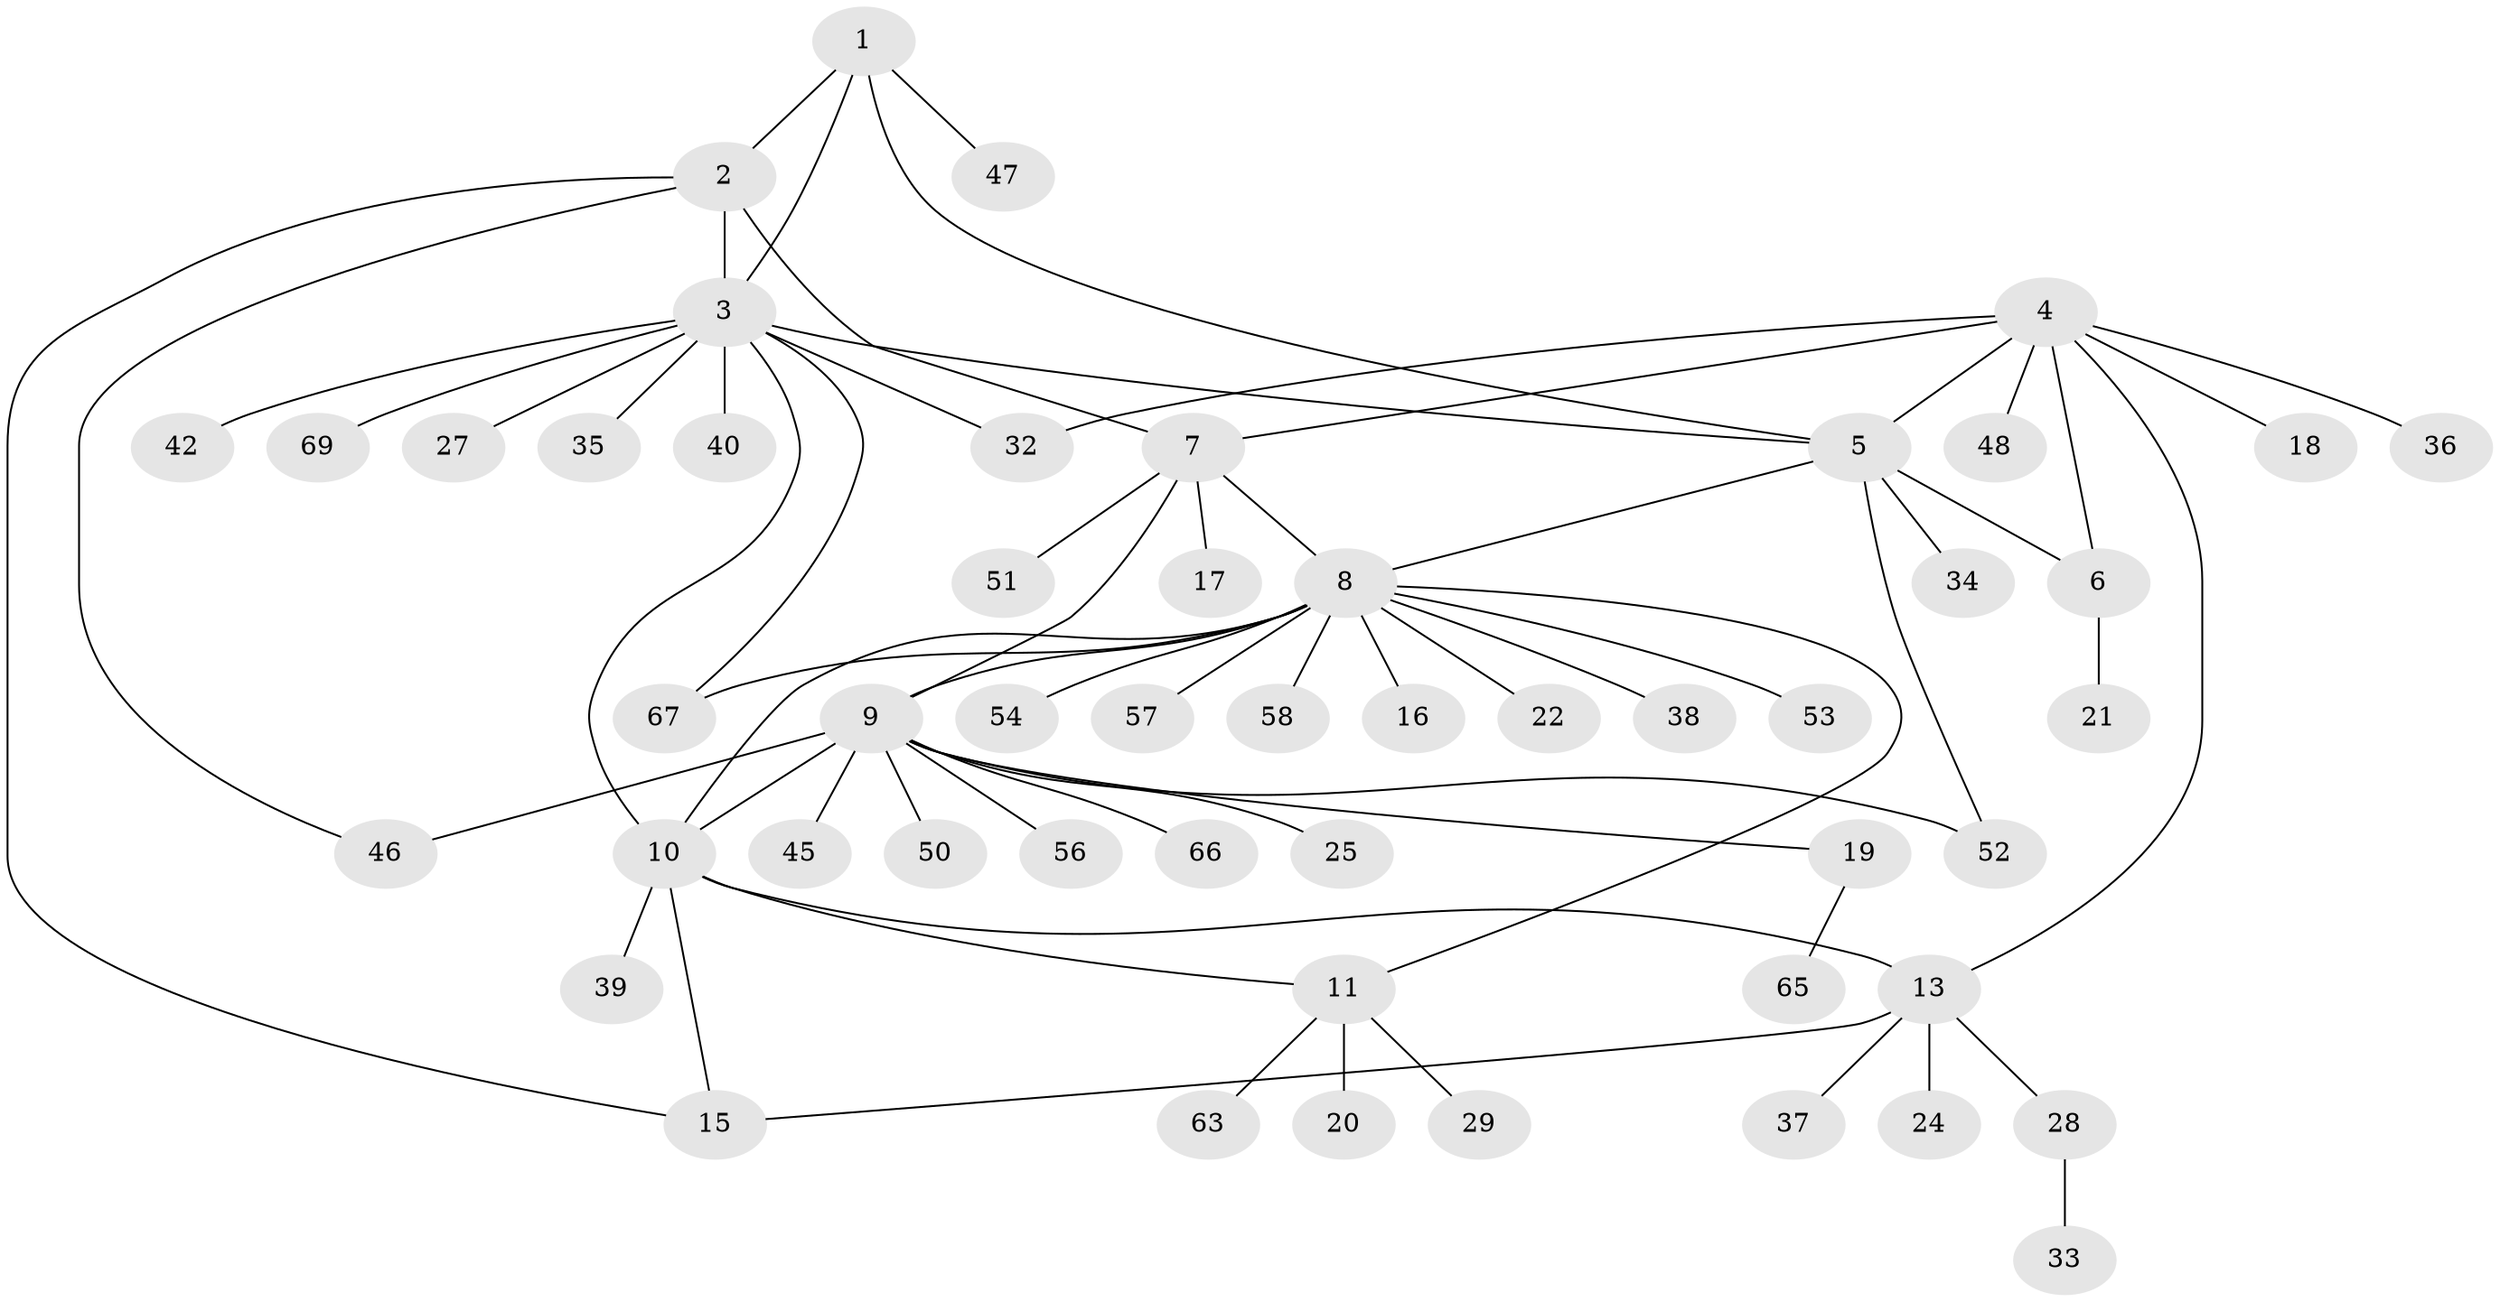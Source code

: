 // Generated by graph-tools (version 1.1) at 2025/52/02/27/25 19:52:20]
// undirected, 52 vertices, 67 edges
graph export_dot {
graph [start="1"]
  node [color=gray90,style=filled];
  1 [super="+41"];
  2 [super="+55"];
  3 [super="+30"];
  4 [super="+68"];
  5 [super="+62"];
  6 [super="+59"];
  7 [super="+31"];
  8 [super="+12"];
  9 [super="+23"];
  10 [super="+14"];
  11 [super="+26"];
  13 [super="+43"];
  15 [super="+44"];
  16;
  17;
  18;
  19 [super="+49"];
  20;
  21;
  22;
  24;
  25;
  27;
  28;
  29;
  32;
  33;
  34;
  35;
  36 [super="+61"];
  37;
  38;
  39;
  40 [super="+60"];
  42;
  45;
  46;
  47;
  48 [super="+64"];
  50;
  51;
  52;
  53;
  54;
  56;
  57;
  58;
  63;
  65;
  66;
  67;
  69;
  1 -- 2;
  1 -- 3;
  1 -- 47;
  1 -- 5;
  2 -- 3;
  2 -- 7;
  2 -- 15;
  2 -- 46;
  3 -- 5;
  3 -- 10;
  3 -- 27;
  3 -- 32;
  3 -- 35;
  3 -- 40;
  3 -- 69;
  3 -- 67;
  3 -- 42;
  4 -- 5;
  4 -- 6;
  4 -- 7;
  4 -- 13;
  4 -- 18;
  4 -- 32;
  4 -- 36;
  4 -- 48;
  5 -- 6;
  5 -- 34;
  5 -- 52;
  5 -- 8;
  6 -- 21;
  7 -- 8;
  7 -- 9;
  7 -- 17;
  7 -- 51;
  8 -- 9;
  8 -- 53;
  8 -- 58;
  8 -- 67;
  8 -- 38;
  8 -- 10;
  8 -- 11;
  8 -- 16;
  8 -- 22;
  8 -- 54;
  8 -- 57;
  9 -- 19;
  9 -- 25;
  9 -- 50;
  9 -- 52;
  9 -- 66;
  9 -- 56;
  9 -- 45;
  9 -- 46;
  9 -- 10;
  10 -- 11;
  10 -- 39;
  10 -- 13;
  10 -- 15;
  11 -- 20;
  11 -- 29;
  11 -- 63;
  13 -- 15;
  13 -- 24;
  13 -- 28;
  13 -- 37;
  19 -- 65;
  28 -- 33;
}
